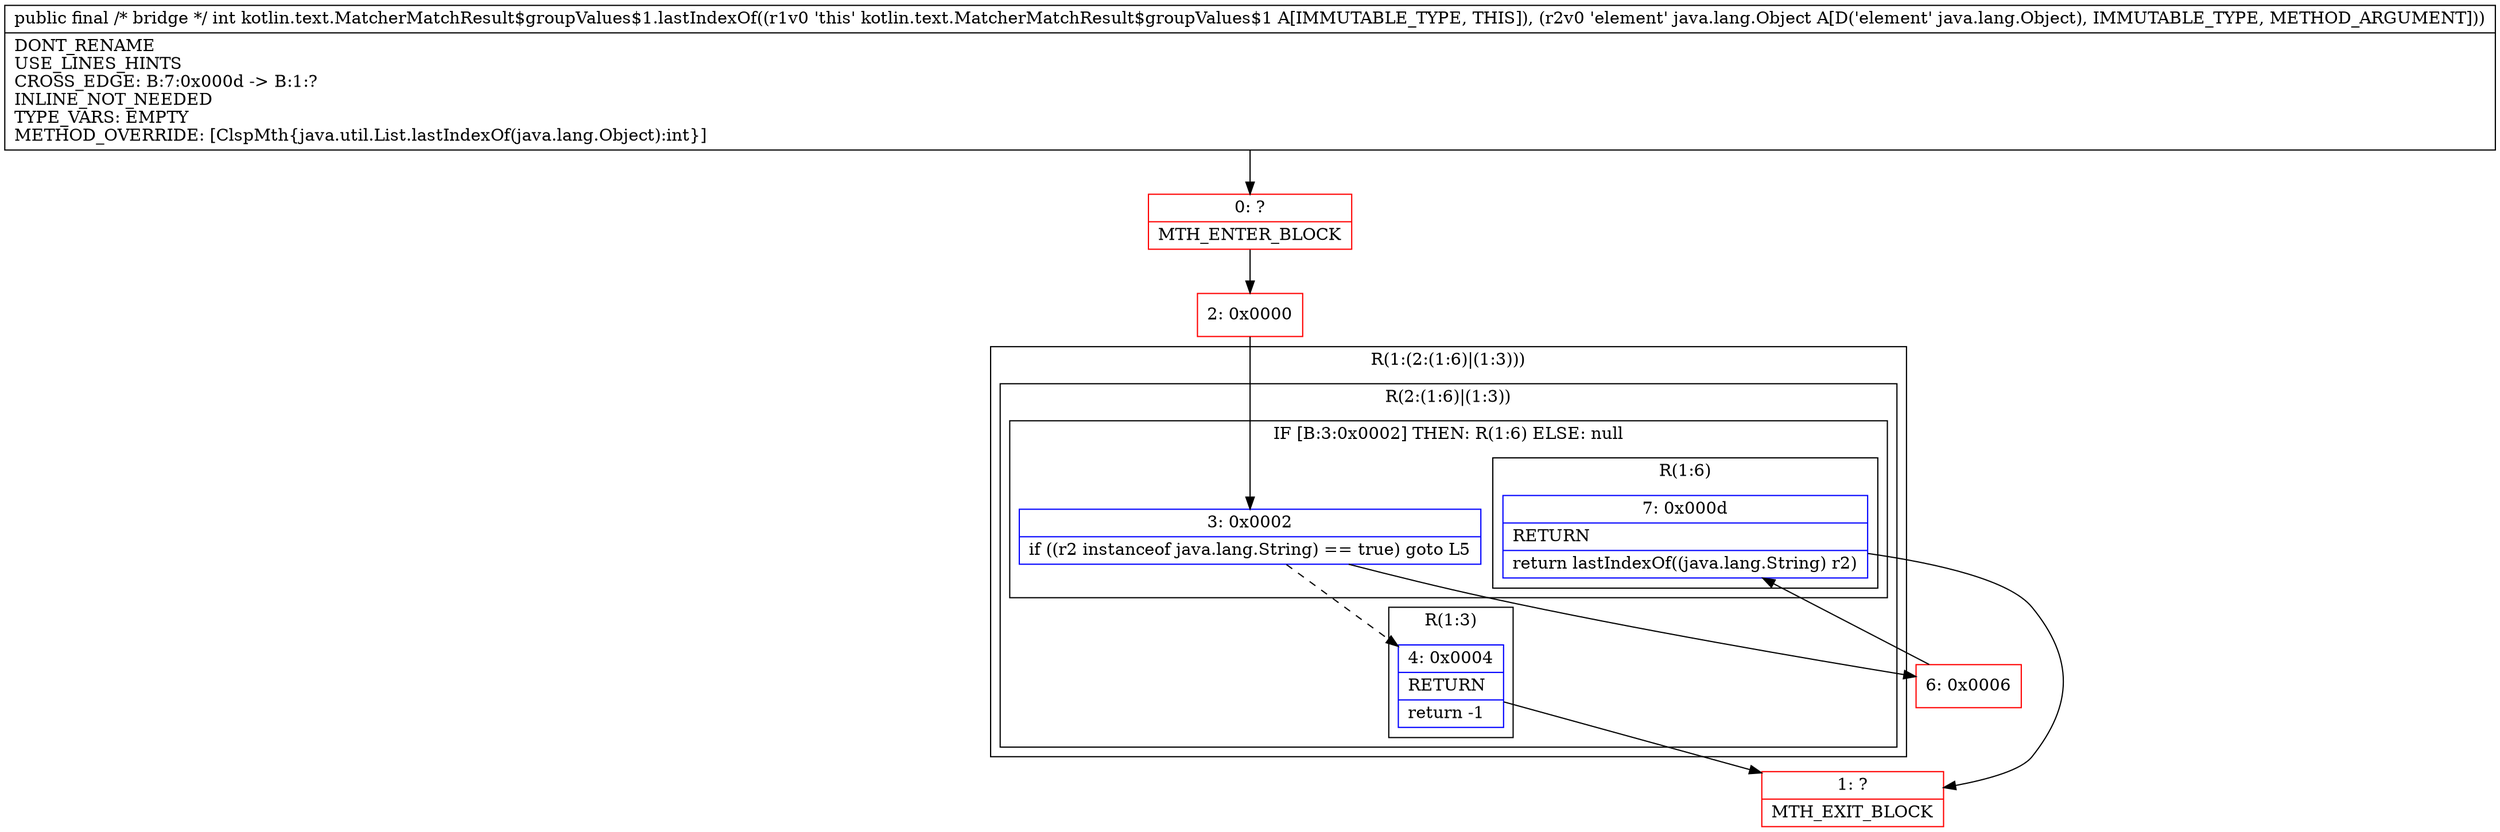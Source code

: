 digraph "CFG forkotlin.text.MatcherMatchResult$groupValues$1.lastIndexOf(Ljava\/lang\/Object;)I" {
subgraph cluster_Region_1413746675 {
label = "R(1:(2:(1:6)|(1:3)))";
node [shape=record,color=blue];
subgraph cluster_Region_390930896 {
label = "R(2:(1:6)|(1:3))";
node [shape=record,color=blue];
subgraph cluster_IfRegion_77137677 {
label = "IF [B:3:0x0002] THEN: R(1:6) ELSE: null";
node [shape=record,color=blue];
Node_3 [shape=record,label="{3\:\ 0x0002|if ((r2 instanceof java.lang.String) == true) goto L5\l}"];
subgraph cluster_Region_1781951060 {
label = "R(1:6)";
node [shape=record,color=blue];
Node_7 [shape=record,label="{7\:\ 0x000d|RETURN\l|return lastIndexOf((java.lang.String) r2)\l}"];
}
}
subgraph cluster_Region_511298422 {
label = "R(1:3)";
node [shape=record,color=blue];
Node_4 [shape=record,label="{4\:\ 0x0004|RETURN\l|return \-1\l}"];
}
}
}
Node_0 [shape=record,color=red,label="{0\:\ ?|MTH_ENTER_BLOCK\l}"];
Node_2 [shape=record,color=red,label="{2\:\ 0x0000}"];
Node_1 [shape=record,color=red,label="{1\:\ ?|MTH_EXIT_BLOCK\l}"];
Node_6 [shape=record,color=red,label="{6\:\ 0x0006}"];
MethodNode[shape=record,label="{public final \/* bridge *\/ int kotlin.text.MatcherMatchResult$groupValues$1.lastIndexOf((r1v0 'this' kotlin.text.MatcherMatchResult$groupValues$1 A[IMMUTABLE_TYPE, THIS]), (r2v0 'element' java.lang.Object A[D('element' java.lang.Object), IMMUTABLE_TYPE, METHOD_ARGUMENT]))  | DONT_RENAME\lUSE_LINES_HINTS\lCROSS_EDGE: B:7:0x000d \-\> B:1:?\lINLINE_NOT_NEEDED\lTYPE_VARS: EMPTY\lMETHOD_OVERRIDE: [ClspMth\{java.util.List.lastIndexOf(java.lang.Object):int\}]\l}"];
MethodNode -> Node_0;Node_3 -> Node_4[style=dashed];
Node_3 -> Node_6;
Node_7 -> Node_1;
Node_4 -> Node_1;
Node_0 -> Node_2;
Node_2 -> Node_3;
Node_6 -> Node_7;
}

